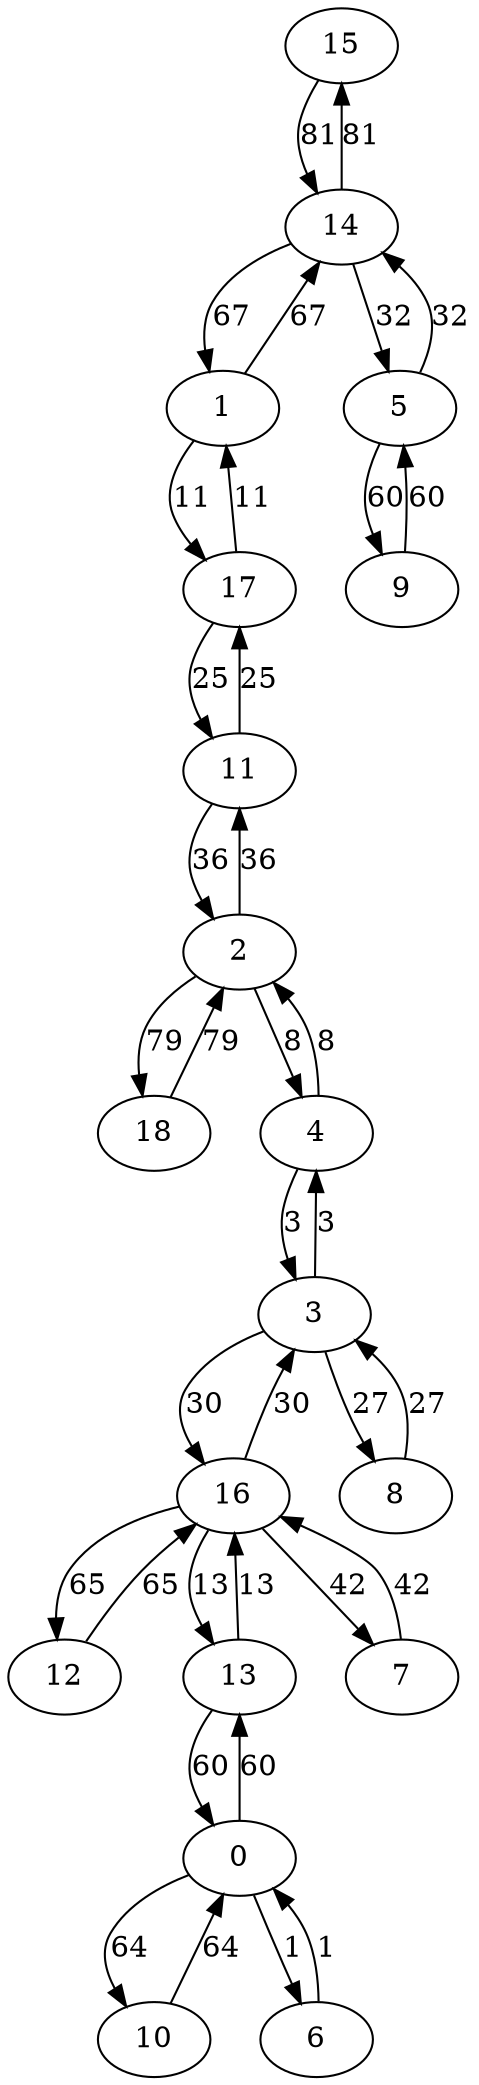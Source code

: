 digraph Erdos20_KIMST {
15;14;18;2;1;12;16;0;10;13;5;9;7;11;3;8;17;4;6;15 -> 14 [label = 81];
14 -> 15 [label = 81];
18 -> 2 [label = 79];
2 -> 18 [label = 79];
14 -> 1 [label = 67];
1 -> 14 [label = 67];
12 -> 16 [label = 65];
16 -> 12 [label = 65];
0 -> 10 [label = 64];
10 -> 0 [label = 64];
0 -> 13 [label = 60];
13 -> 0 [label = 60];
5 -> 9 [label = 60];
9 -> 5 [label = 60];
16 -> 7 [label = 42];
7 -> 16 [label = 42];
2 -> 11 [label = 36];
11 -> 2 [label = 36];
5 -> 14 [label = 32];
14 -> 5 [label = 32];
3 -> 16 [label = 30];
16 -> 3 [label = 30];
8 -> 3 [label = 27];
3 -> 8 [label = 27];
11 -> 17 [label = 25];
17 -> 11 [label = 25];
16 -> 13 [label = 13];
13 -> 16 [label = 13];
1 -> 17 [label = 11];
17 -> 1 [label = 11];
2 -> 4 [label = 8];
4 -> 2 [label = 8];
4 -> 3 [label = 3];
3 -> 4 [label = 3];
6 -> 0 [label = 1];
0 -> 6 [label = 1];
}
